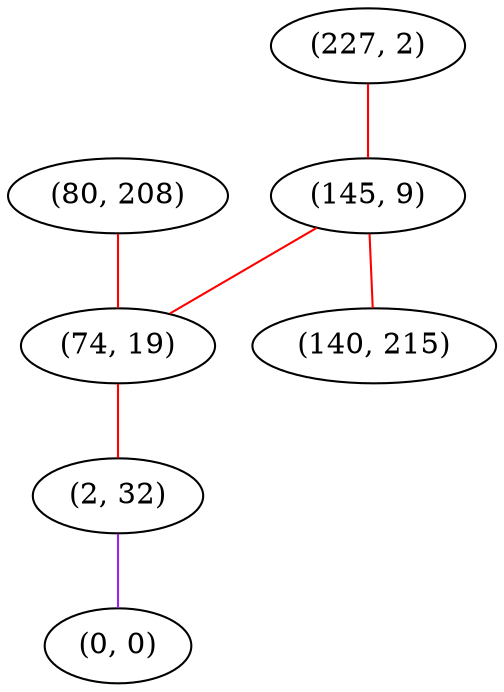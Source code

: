 graph "" {
"(227, 2)";
"(80, 208)";
"(145, 9)";
"(74, 19)";
"(2, 32)";
"(0, 0)";
"(140, 215)";
"(227, 2)" -- "(145, 9)"  [color=red, key=0, weight=1];
"(80, 208)" -- "(74, 19)"  [color=red, key=0, weight=1];
"(145, 9)" -- "(140, 215)"  [color=red, key=0, weight=1];
"(145, 9)" -- "(74, 19)"  [color=red, key=0, weight=1];
"(74, 19)" -- "(2, 32)"  [color=red, key=0, weight=1];
"(2, 32)" -- "(0, 0)"  [color=purple, key=0, weight=4];
}
